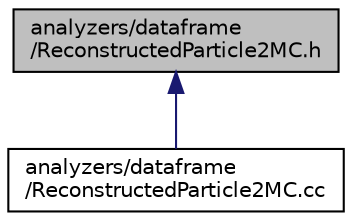digraph "analyzers/dataframe/ReconstructedParticle2MC.h"
{
 // LATEX_PDF_SIZE
  edge [fontname="Helvetica",fontsize="10",labelfontname="Helvetica",labelfontsize="10"];
  node [fontname="Helvetica",fontsize="10",shape=record];
  Node1 [label="analyzers/dataframe\l/ReconstructedParticle2MC.h",height=0.2,width=0.4,color="black", fillcolor="grey75", style="filled", fontcolor="black",tooltip=" "];
  Node1 -> Node2 [dir="back",color="midnightblue",fontsize="10",style="solid",fontname="Helvetica"];
  Node2 [label="analyzers/dataframe\l/ReconstructedParticle2MC.cc",height=0.2,width=0.4,color="black", fillcolor="white", style="filled",URL="$_reconstructed_particle2_m_c_8cc.html",tooltip=" "];
}
